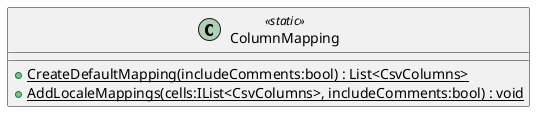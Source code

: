 @startuml
class ColumnMapping <<static>> {
    + {static} CreateDefaultMapping(includeComments:bool) : List<CsvColumns>
    + {static} AddLocaleMappings(cells:IList<CsvColumns>, includeComments:bool) : void
}
@enduml
